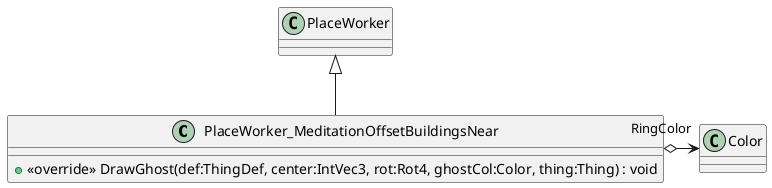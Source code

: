 @startuml
class PlaceWorker_MeditationOffsetBuildingsNear {
    + <<override>> DrawGhost(def:ThingDef, center:IntVec3, rot:Rot4, ghostCol:Color, thing:Thing) : void
}
PlaceWorker <|-- PlaceWorker_MeditationOffsetBuildingsNear
PlaceWorker_MeditationOffsetBuildingsNear o-> "RingColor" Color
@enduml
